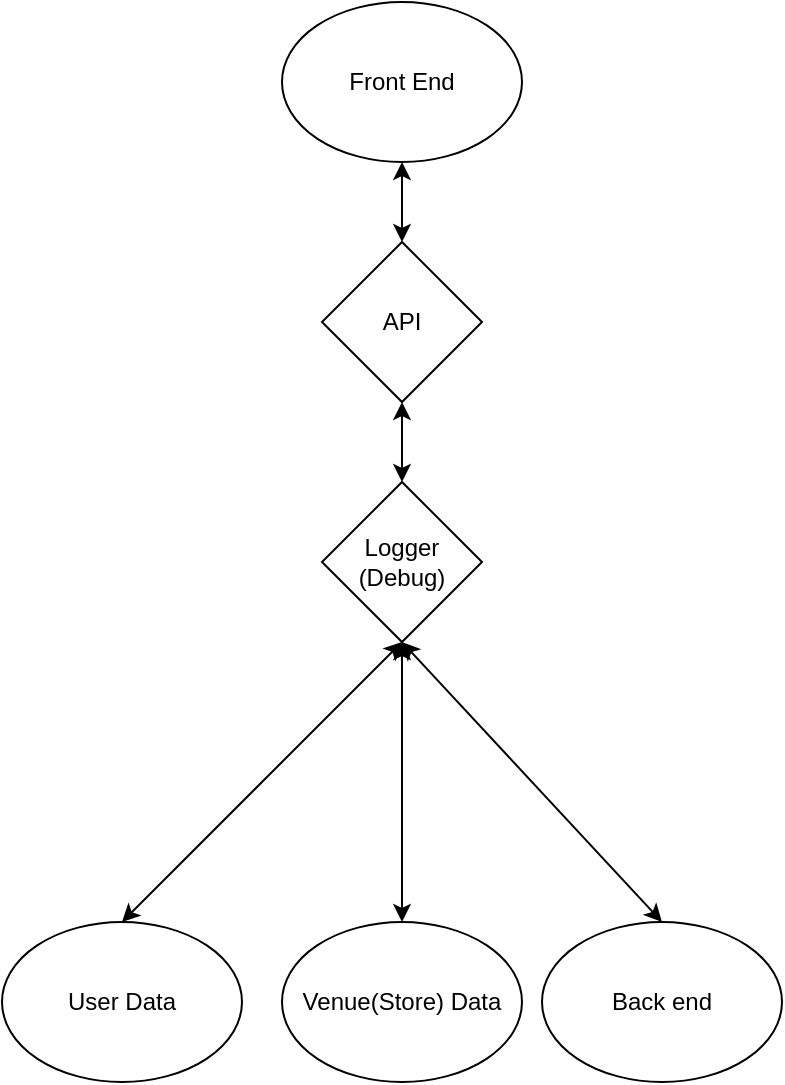 <mxfile version="12.1.3" pages="1"><diagram id="kiASGk8XlNx0M_1vqZaZ" name="Page-1"><mxGraphModel dx="1408" dy="658" grid="1" gridSize="10" guides="1" tooltips="1" connect="1" arrows="1" fold="1" page="1" pageScale="1" pageWidth="850" pageHeight="1100" math="0" shadow="0"><root><mxCell id="0"/><mxCell id="1" parent="0"/><mxCell id="6tTilFW6PQgdlTB4XxjK-1" value="Front End" style="ellipse;whiteSpace=wrap;html=1;" vertex="1" parent="1"><mxGeometry x="310" y="60" width="120" height="80" as="geometry"/></mxCell><mxCell id="6tTilFW6PQgdlTB4XxjK-2" value="&lt;div&gt;Logger&lt;/div&gt;&lt;div&gt;(Debug)&lt;/div&gt;" style="rhombus;whiteSpace=wrap;html=1;" vertex="1" parent="1"><mxGeometry x="330" y="300" width="80" height="80" as="geometry"/></mxCell><mxCell id="6tTilFW6PQgdlTB4XxjK-4" value="User Data" style="ellipse;whiteSpace=wrap;html=1;" vertex="1" parent="1"><mxGeometry x="170" y="520" width="120" height="80" as="geometry"/></mxCell><mxCell id="6tTilFW6PQgdlTB4XxjK-7" value="" style="endArrow=classic;startArrow=classic;html=1;exitX=0.5;exitY=0;exitDx=0;exitDy=0;entryX=0.5;entryY=1;entryDx=0;entryDy=0;" edge="1" parent="1" source="6tTilFW6PQgdlTB4XxjK-4" target="6tTilFW6PQgdlTB4XxjK-2"><mxGeometry width="50" height="50" relative="1" as="geometry"><mxPoint x="240" y="470" as="sourcePoint"/><mxPoint x="370" y="380" as="targetPoint"/></mxGeometry></mxCell><mxCell id="6tTilFW6PQgdlTB4XxjK-9" value="Venue(Store) Data" style="ellipse;whiteSpace=wrap;html=1;" vertex="1" parent="1"><mxGeometry x="310" y="520" width="120" height="80" as="geometry"/></mxCell><mxCell id="6tTilFW6PQgdlTB4XxjK-10" value="" style="endArrow=classic;startArrow=classic;html=1;exitX=0.5;exitY=0;exitDx=0;exitDy=0;entryX=0.5;entryY=1;entryDx=0;entryDy=0;" edge="1" parent="1" source="6tTilFW6PQgdlTB4XxjK-9" target="6tTilFW6PQgdlTB4XxjK-2"><mxGeometry width="50" height="50" relative="1" as="geometry"><mxPoint x="380" y="470" as="sourcePoint"/><mxPoint x="450" y="390" as="targetPoint"/></mxGeometry></mxCell><mxCell id="6tTilFW6PQgdlTB4XxjK-14" value="Back end" style="ellipse;whiteSpace=wrap;html=1;" vertex="1" parent="1"><mxGeometry x="440" y="520" width="120" height="80" as="geometry"/></mxCell><mxCell id="6tTilFW6PQgdlTB4XxjK-15" value="" style="endArrow=classic;startArrow=classic;html=1;exitX=0.5;exitY=0;exitDx=0;exitDy=0;entryX=0.5;entryY=1;entryDx=0;entryDy=0;" edge="1" parent="1" source="6tTilFW6PQgdlTB4XxjK-14" target="6tTilFW6PQgdlTB4XxjK-2"><mxGeometry width="50" height="50" relative="1" as="geometry"><mxPoint x="680" y="470" as="sourcePoint"/><mxPoint x="520" y="380" as="targetPoint"/></mxGeometry></mxCell><mxCell id="6tTilFW6PQgdlTB4XxjK-16" value="&lt;div&gt;API&lt;/div&gt;" style="rhombus;whiteSpace=wrap;html=1;" vertex="1" parent="1"><mxGeometry x="330" y="180" width="80" height="80" as="geometry"/></mxCell><mxCell id="6tTilFW6PQgdlTB4XxjK-17" value="" style="endArrow=classic;startArrow=classic;html=1;entryX=0.5;entryY=1;entryDx=0;entryDy=0;exitX=0.5;exitY=0;exitDx=0;exitDy=0;" edge="1" parent="1" source="6tTilFW6PQgdlTB4XxjK-2" target="6tTilFW6PQgdlTB4XxjK-16"><mxGeometry width="50" height="50" relative="1" as="geometry"><mxPoint x="350" y="320" as="sourcePoint"/><mxPoint x="400" y="270" as="targetPoint"/></mxGeometry></mxCell><mxCell id="6tTilFW6PQgdlTB4XxjK-18" value="" style="endArrow=classic;startArrow=classic;html=1;entryX=0.5;entryY=1;entryDx=0;entryDy=0;exitX=0.5;exitY=0;exitDx=0;exitDy=0;" edge="1" parent="1" source="6tTilFW6PQgdlTB4XxjK-16" target="6tTilFW6PQgdlTB4XxjK-1"><mxGeometry width="50" height="50" relative="1" as="geometry"><mxPoint x="360" y="200" as="sourcePoint"/><mxPoint x="410" y="150" as="targetPoint"/></mxGeometry></mxCell></root></mxGraphModel></diagram></mxfile>